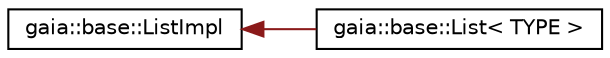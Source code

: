 digraph G
{
  edge [fontname="Helvetica",fontsize="10",labelfontname="Helvetica",labelfontsize="10"];
  node [fontname="Helvetica",fontsize="10",shape=record];
  rankdir=LR;
  Node1 [label="gaia::base::ListImpl",height=0.2,width=0.4,color="black", fillcolor="white", style="filled",URL="$d8/d95/classgaia_1_1base_1_1_list_impl.html",tooltip="Implements list data structure."];
  Node1 -> Node2 [dir=back,color="firebrick4",fontsize="10",style="solid",fontname="Helvetica"];
  Node2 [label="gaia::base::List\< TYPE \>",height=0.2,width=0.4,color="black", fillcolor="white", style="filled",URL="$df/d22/classgaia_1_1base_1_1_list.html",tooltip="The class implements circular bi-directional linked list data structure."];
}
